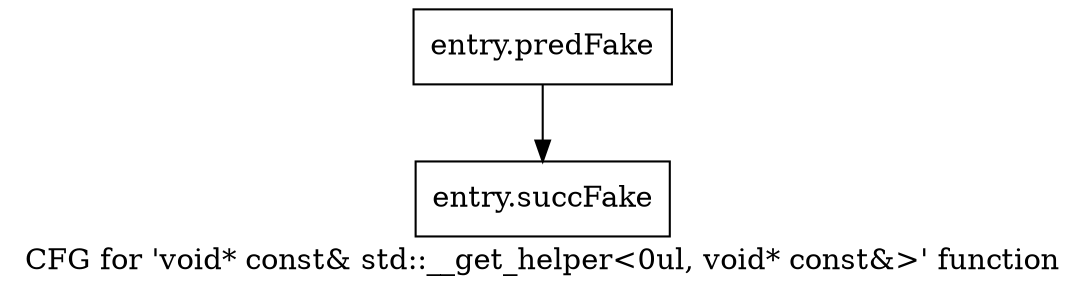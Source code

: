 digraph "CFG for 'void* const& std::__get_helper\<0ul, void* const&\>' function" {
	label="CFG for 'void* const& std::__get_helper\<0ul, void* const&\>' function";

	Node0x4a08650 [shape=record,filename="",linenumber="",label="{entry.predFake}"];
	Node0x4a08650 -> Node0x4a9fbe0[ callList="" memoryops="" filename="/tools/Xilinx/Vitis_HLS/2022.1/tps/lnx64/gcc-8.3.0/lib/gcc/x86_64-pc-linux-gnu/8.3.0/../../../../include/c++/8.3.0/tuple" execusionnum="384"];
	Node0x4a9fbe0 [shape=record,filename="/tools/Xilinx/Vitis_HLS/2022.1/tps/lnx64/gcc-8.3.0/lib/gcc/x86_64-pc-linux-gnu/8.3.0/../../../../include/c++/8.3.0/tuple",linenumber="1304",label="{entry.succFake}"];
}
